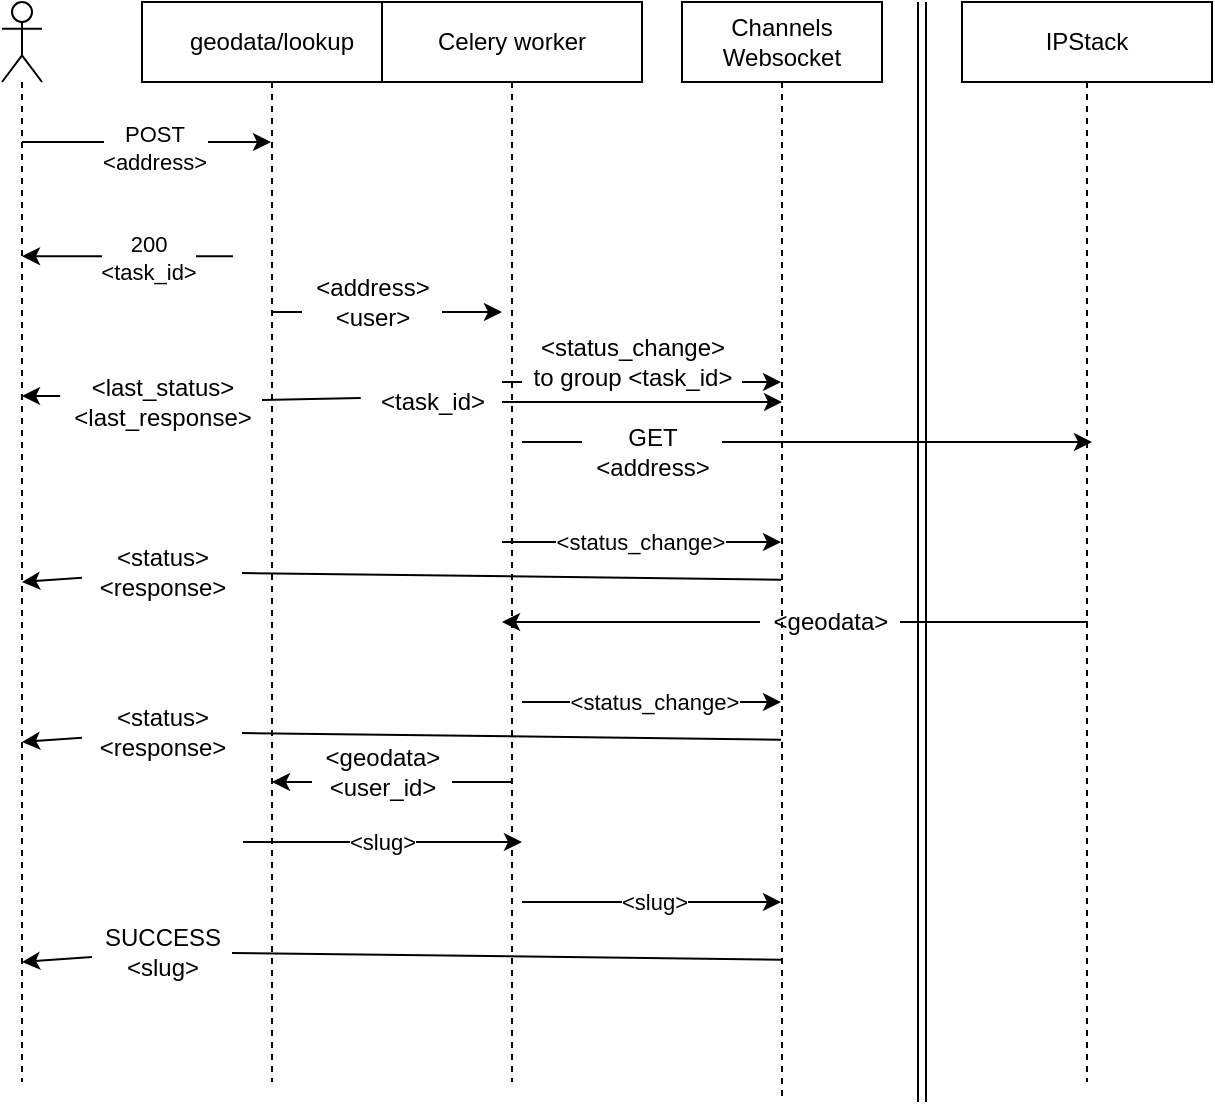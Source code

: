<mxfile version="17.2.4" type="device"><diagram id="HUmxe9L4jOAdNqc5EV0j" name="Page-1"><mxGraphModel dx="917" dy="558" grid="1" gridSize="10" guides="1" tooltips="1" connect="1" arrows="1" fold="1" page="1" pageScale="1" pageWidth="827" pageHeight="1169" math="0" shadow="0"><root><mxCell id="0"/><mxCell id="1" parent="0"/><mxCell id="QRoseE2KbWCvvn4R_Dpz-4" value="" style="shape=umlLifeline;participant=umlActor;perimeter=lifelinePerimeter;whiteSpace=wrap;html=1;container=1;collapsible=0;recursiveResize=0;verticalAlign=top;spacingTop=36;outlineConnect=0;" parent="1" vertex="1"><mxGeometry width="20" height="540" as="geometry"/></mxCell><mxCell id="QRoseE2KbWCvvn4R_Dpz-5" value="geodata/lookup" style="shape=umlLifeline;perimeter=lifelinePerimeter;whiteSpace=wrap;html=1;container=1;collapsible=0;recursiveResize=0;outlineConnect=0;" parent="1" vertex="1"><mxGeometry x="70" width="130" height="540" as="geometry"/></mxCell><mxCell id="Q4EY1iq1UNNuHDOeepVn-35" value="" style="endArrow=classic;html=1;rounded=0;" parent="QRoseE2KbWCvvn4R_Dpz-5" edge="1"><mxGeometry width="50" height="50" relative="1" as="geometry"><mxPoint x="50.501" y="420" as="sourcePoint"/><mxPoint x="190" y="420" as="targetPoint"/></mxGeometry></mxCell><mxCell id="Q4EY1iq1UNNuHDOeepVn-36" value="&amp;lt;slug&amp;gt;" style="edgeLabel;html=1;align=center;verticalAlign=middle;resizable=0;points=[];" parent="Q4EY1iq1UNNuHDOeepVn-35" vertex="1" connectable="0"><mxGeometry x="-0.266" relative="1" as="geometry"><mxPoint x="18" as="offset"/></mxGeometry></mxCell><mxCell id="Q4EY1iq1UNNuHDOeepVn-39" value="&amp;lt;task_id&amp;gt;" style="text;html=1;align=center;verticalAlign=middle;resizable=0;points=[];autosize=1;strokeColor=none;fillColor=default;" parent="QRoseE2KbWCvvn4R_Dpz-5" vertex="1"><mxGeometry x="110" y="190" width="70" height="20" as="geometry"/></mxCell><mxCell id="81IBPk4xcES-2iB5NoQA-8" value="" style="endArrow=classic;html=1;rounded=0;startArrow=none;" edge="1" parent="QRoseE2KbWCvvn4R_Dpz-5" source="81IBPk4xcES-2iB5NoQA-9"><mxGeometry width="50" height="50" relative="1" as="geometry"><mxPoint x="-110" y="420" as="sourcePoint"/><mxPoint x="-60.0" y="370" as="targetPoint"/></mxGeometry></mxCell><mxCell id="81IBPk4xcES-2iB5NoQA-9" value="&amp;lt;status&amp;gt;&lt;br&gt;&amp;lt;response&amp;gt;" style="text;html=1;align=center;verticalAlign=middle;resizable=0;points=[];autosize=1;strokeColor=none;fillColor=default;" vertex="1" parent="QRoseE2KbWCvvn4R_Dpz-5"><mxGeometry x="-30" y="350" width="80" height="30" as="geometry"/></mxCell><mxCell id="81IBPk4xcES-2iB5NoQA-10" value="" style="endArrow=none;html=1;rounded=0;" edge="1" parent="QRoseE2KbWCvvn4R_Dpz-5" target="81IBPk4xcES-2iB5NoQA-9"><mxGeometry width="50" height="50" relative="1" as="geometry"><mxPoint x="319.5" y="368.871" as="sourcePoint"/><mxPoint x="-60.0" y="370" as="targetPoint"/></mxGeometry></mxCell><mxCell id="r4cq722zmFoU5iKyD6Vl-1" value="" style="endArrow=classic;html=1;rounded=0;" parent="1" target="QRoseE2KbWCvvn4R_Dpz-5" edge="1"><mxGeometry width="50" height="50" relative="1" as="geometry"><mxPoint x="30" y="70" as="sourcePoint"/><mxPoint x="310" y="270" as="targetPoint"/><Array as="points"><mxPoint x="10" y="70"/><mxPoint x="30" y="70"/></Array></mxGeometry></mxCell><mxCell id="r4cq722zmFoU5iKyD6Vl-3" value="POST&lt;br&gt;&amp;lt;address&amp;gt;" style="edgeLabel;html=1;align=center;verticalAlign=middle;resizable=0;points=[];" parent="r4cq722zmFoU5iKyD6Vl-1" vertex="1" connectable="0"><mxGeometry x="0.171" y="-3" relative="1" as="geometry"><mxPoint x="1" as="offset"/></mxGeometry></mxCell><mxCell id="r4cq722zmFoU5iKyD6Vl-4" value="" style="endArrow=classic;html=1;rounded=0;exitX=0.052;exitY=0.839;exitDx=0;exitDy=0;exitPerimeter=0;" parent="1" target="QRoseE2KbWCvvn4R_Dpz-4" edge="1"><mxGeometry width="50" height="50" relative="1" as="geometry"><mxPoint x="115.52" y="127.12" as="sourcePoint"/><mxPoint x="310" y="260" as="targetPoint"/></mxGeometry></mxCell><mxCell id="r4cq722zmFoU5iKyD6Vl-5" value="200&lt;br&gt;&amp;lt;task_id&amp;gt;" style="edgeLabel;html=1;align=center;verticalAlign=middle;resizable=0;points=[];" parent="r4cq722zmFoU5iKyD6Vl-4" vertex="1" connectable="0"><mxGeometry x="-0.508" y="1" relative="1" as="geometry"><mxPoint x="-17" as="offset"/></mxGeometry></mxCell><mxCell id="r4cq722zmFoU5iKyD6Vl-6" value="Celery worker" style="shape=umlLifeline;perimeter=lifelinePerimeter;whiteSpace=wrap;html=1;container=1;collapsible=0;recursiveResize=0;outlineConnect=0;" parent="1" vertex="1"><mxGeometry x="190" width="130" height="540" as="geometry"/></mxCell><mxCell id="Q4EY1iq1UNNuHDOeepVn-9" value="" style="endArrow=classic;html=1;rounded=0;" parent="r4cq722zmFoU5iKyD6Vl-6" source="QRoseE2KbWCvvn4R_Dpz-5" edge="1"><mxGeometry width="50" height="50" relative="1" as="geometry"><mxPoint x="-50" y="145" as="sourcePoint"/><mxPoint x="60" y="155" as="targetPoint"/></mxGeometry></mxCell><mxCell id="Q4EY1iq1UNNuHDOeepVn-11" value="&amp;lt;address&amp;gt;&lt;br&gt;&amp;lt;user&amp;gt;" style="text;html=1;align=center;verticalAlign=middle;resizable=0;points=[];autosize=1;strokeColor=none;fillColor=default;" parent="r4cq722zmFoU5iKyD6Vl-6" vertex="1"><mxGeometry x="-40" y="135" width="70" height="30" as="geometry"/></mxCell><mxCell id="Q4EY1iq1UNNuHDOeepVn-32" value="" style="endArrow=classic;html=1;rounded=0;" parent="r4cq722zmFoU5iKyD6Vl-6" edge="1"><mxGeometry width="50" height="50" relative="1" as="geometry"><mxPoint x="70" y="450" as="sourcePoint"/><mxPoint x="199.5" y="450" as="targetPoint"/></mxGeometry></mxCell><mxCell id="Q4EY1iq1UNNuHDOeepVn-33" value="&amp;lt;slug&amp;gt;" style="edgeLabel;html=1;align=center;verticalAlign=middle;resizable=0;points=[];" parent="Q4EY1iq1UNNuHDOeepVn-32" vertex="1" connectable="0"><mxGeometry x="-0.266" relative="1" as="geometry"><mxPoint x="18" as="offset"/></mxGeometry></mxCell><mxCell id="r4cq722zmFoU5iKyD6Vl-8" value="Channels&lt;br&gt;Websocket" style="shape=umlLifeline;perimeter=lifelinePerimeter;whiteSpace=wrap;html=1;container=1;collapsible=0;recursiveResize=0;outlineConnect=0;" parent="1" vertex="1"><mxGeometry x="340" width="100" height="550" as="geometry"/></mxCell><mxCell id="Q4EY1iq1UNNuHDOeepVn-38" value="" style="endArrow=classic;html=1;rounded=0;startArrow=none;startFill=1;" parent="r4cq722zmFoU5iKyD6Vl-8" source="Q4EY1iq1UNNuHDOeepVn-39" edge="1"><mxGeometry width="50" height="50" relative="1" as="geometry"><mxPoint y="250" as="sourcePoint"/><mxPoint x="50" y="200" as="targetPoint"/></mxGeometry></mxCell><mxCell id="Q4EY1iq1UNNuHDOeepVn-14" value="" style="endArrow=classic;html=1;rounded=0;" parent="r4cq722zmFoU5iKyD6Vl-8" target="r4cq722zmFoU5iKyD6Vl-8" edge="1"><mxGeometry width="50" height="50" relative="1" as="geometry"><mxPoint x="-89.999" y="190" as="sourcePoint"/><mxPoint x="44.771" y="190" as="targetPoint"/></mxGeometry></mxCell><mxCell id="Q4EY1iq1UNNuHDOeepVn-15" value="&amp;lt;status_change&amp;gt;&lt;br&gt;to group &amp;lt;task_id&amp;gt;" style="text;html=1;align=center;verticalAlign=middle;resizable=0;points=[];autosize=1;strokeColor=none;fillColor=default;" parent="r4cq722zmFoU5iKyD6Vl-8" vertex="1"><mxGeometry x="-80" y="165" width="110" height="30" as="geometry"/></mxCell><mxCell id="Q4EY1iq1UNNuHDOeepVn-20" value="" style="endArrow=classic;html=1;rounded=0;" parent="r4cq722zmFoU5iKyD6Vl-8" edge="1"><mxGeometry width="50" height="50" relative="1" as="geometry"><mxPoint x="-89.999" y="270" as="sourcePoint"/><mxPoint x="49.5" y="270" as="targetPoint"/></mxGeometry></mxCell><mxCell id="Q4EY1iq1UNNuHDOeepVn-21" value="&amp;lt;status_change&amp;gt;" style="edgeLabel;html=1;align=center;verticalAlign=middle;resizable=0;points=[];" parent="Q4EY1iq1UNNuHDOeepVn-20" vertex="1" connectable="0"><mxGeometry x="-0.266" relative="1" as="geometry"><mxPoint x="18" as="offset"/></mxGeometry></mxCell><mxCell id="Q4EY1iq1UNNuHDOeepVn-27" value="" style="endArrow=classic;html=1;rounded=0;" parent="r4cq722zmFoU5iKyD6Vl-8" edge="1"><mxGeometry width="50" height="50" relative="1" as="geometry"><mxPoint x="-80" y="350" as="sourcePoint"/><mxPoint x="49.5" y="350" as="targetPoint"/></mxGeometry></mxCell><mxCell id="Q4EY1iq1UNNuHDOeepVn-28" value="&amp;lt;status_change&amp;gt;" style="edgeLabel;html=1;align=center;verticalAlign=middle;resizable=0;points=[];" parent="Q4EY1iq1UNNuHDOeepVn-27" vertex="1" connectable="0"><mxGeometry x="-0.266" relative="1" as="geometry"><mxPoint x="18" as="offset"/></mxGeometry></mxCell><mxCell id="r4cq722zmFoU5iKyD6Vl-13" value="IPStack" style="shape=umlLifeline;perimeter=lifelinePerimeter;whiteSpace=wrap;html=1;container=1;collapsible=0;recursiveResize=0;outlineConnect=0;" parent="1" vertex="1"><mxGeometry x="480" width="125" height="540" as="geometry"/></mxCell><mxCell id="Q4EY1iq1UNNuHDOeepVn-16" value="" style="endArrow=classic;html=1;rounded=0;" parent="r4cq722zmFoU5iKyD6Vl-13" edge="1"><mxGeometry width="50" height="50" relative="1" as="geometry"><mxPoint x="-220" y="220" as="sourcePoint"/><mxPoint x="65.001" y="220" as="targetPoint"/></mxGeometry></mxCell><mxCell id="Q4EY1iq1UNNuHDOeepVn-12" value="" style="endArrow=none;html=1;rounded=0;shape=link;" parent="1" edge="1"><mxGeometry width="50" height="50" relative="1" as="geometry"><mxPoint x="460" y="550" as="sourcePoint"/><mxPoint x="460" as="targetPoint"/></mxGeometry></mxCell><mxCell id="Q4EY1iq1UNNuHDOeepVn-17" value="GET&lt;br&gt;&amp;lt;address&amp;gt;" style="text;html=1;align=center;verticalAlign=middle;resizable=0;points=[];autosize=1;strokeColor=none;fillColor=default;" parent="1" vertex="1"><mxGeometry x="290" y="210" width="70" height="30" as="geometry"/></mxCell><mxCell id="Q4EY1iq1UNNuHDOeepVn-23" value="" style="endArrow=classic;html=1;rounded=0;startArrow=none;" parent="1" source="Q4EY1iq1UNNuHDOeepVn-25" edge="1"><mxGeometry width="50" height="50" relative="1" as="geometry"><mxPoint x="543" y="310" as="sourcePoint"/><mxPoint x="250" y="310" as="targetPoint"/></mxGeometry></mxCell><mxCell id="Q4EY1iq1UNNuHDOeepVn-25" value="&amp;lt;geodata&amp;gt;" style="text;html=1;align=center;verticalAlign=middle;resizable=0;points=[];autosize=1;strokeColor=none;fillColor=none;" parent="1" vertex="1"><mxGeometry x="379" y="300" width="70" height="20" as="geometry"/></mxCell><mxCell id="Q4EY1iq1UNNuHDOeepVn-26" value="" style="endArrow=none;html=1;rounded=0;" parent="1" target="Q4EY1iq1UNNuHDOeepVn-25" edge="1"><mxGeometry width="50" height="50" relative="1" as="geometry"><mxPoint x="543" y="310" as="sourcePoint"/><mxPoint x="250" y="310" as="targetPoint"/></mxGeometry></mxCell><mxCell id="Q4EY1iq1UNNuHDOeepVn-30" value="" style="endArrow=classic;html=1;rounded=0;" parent="1" source="r4cq722zmFoU5iKyD6Vl-6" target="QRoseE2KbWCvvn4R_Dpz-5" edge="1"><mxGeometry width="50" height="50" relative="1" as="geometry"><mxPoint x="170" y="370" as="sourcePoint"/><mxPoint x="230" y="320" as="targetPoint"/><Array as="points"><mxPoint x="160" y="390"/></Array></mxGeometry></mxCell><mxCell id="Q4EY1iq1UNNuHDOeepVn-31" value="&amp;lt;geodata&amp;gt;&lt;br&gt;&amp;lt;user_id&amp;gt;" style="text;html=1;align=center;verticalAlign=middle;resizable=0;points=[];autosize=1;strokeColor=none;fillColor=default;" parent="1" vertex="1"><mxGeometry x="155" y="370" width="70" height="30" as="geometry"/></mxCell><mxCell id="Q4EY1iq1UNNuHDOeepVn-40" value="" style="endArrow=none;html=1;rounded=0;startArrow=none;startFill=1;entryX=-0.009;entryY=0.4;entryDx=0;entryDy=0;entryPerimeter=0;" parent="1" source="81IBPk4xcES-2iB5NoQA-2" target="Q4EY1iq1UNNuHDOeepVn-39" edge="1"><mxGeometry width="50" height="50" relative="1" as="geometry"><mxPoint x="349.7" y="200" as="sourcePoint"/><mxPoint x="730" y="200" as="targetPoint"/></mxGeometry></mxCell><mxCell id="81IBPk4xcES-2iB5NoQA-2" value="&amp;lt;last_status&amp;gt;&lt;br&gt;&amp;lt;last_response&amp;gt;" style="text;html=1;align=center;verticalAlign=middle;resizable=0;points=[];autosize=1;strokeColor=none;fillColor=default;" vertex="1" parent="1"><mxGeometry x="30" y="185" width="100" height="30" as="geometry"/></mxCell><mxCell id="81IBPk4xcES-2iB5NoQA-4" value="" style="endArrow=none;html=1;rounded=0;startArrow=classic;startFill=1;entryX=-0.009;entryY=0.4;entryDx=0;entryDy=0;entryPerimeter=0;" edge="1" parent="1" source="QRoseE2KbWCvvn4R_Dpz-4" target="81IBPk4xcES-2iB5NoQA-2"><mxGeometry width="50" height="50" relative="1" as="geometry"><mxPoint x="9.855" y="198.0" as="sourcePoint"/><mxPoint x="179.37" y="198.0" as="targetPoint"/></mxGeometry></mxCell><mxCell id="81IBPk4xcES-2iB5NoQA-5" value="" style="endArrow=classic;html=1;rounded=0;startArrow=none;" edge="1" parent="1" source="81IBPk4xcES-2iB5NoQA-6"><mxGeometry width="50" height="50" relative="1" as="geometry"><mxPoint x="-40" y="340" as="sourcePoint"/><mxPoint x="10" y="290" as="targetPoint"/></mxGeometry></mxCell><mxCell id="81IBPk4xcES-2iB5NoQA-6" value="&amp;lt;status&amp;gt;&lt;br&gt;&amp;lt;response&amp;gt;" style="text;html=1;align=center;verticalAlign=middle;resizable=0;points=[];autosize=1;strokeColor=none;fillColor=default;" vertex="1" parent="1"><mxGeometry x="40" y="270" width="80" height="30" as="geometry"/></mxCell><mxCell id="81IBPk4xcES-2iB5NoQA-7" value="" style="endArrow=none;html=1;rounded=0;" edge="1" parent="1" target="81IBPk4xcES-2iB5NoQA-6"><mxGeometry width="50" height="50" relative="1" as="geometry"><mxPoint x="389.5" y="288.871" as="sourcePoint"/><mxPoint x="10.0" y="290" as="targetPoint"/></mxGeometry></mxCell><mxCell id="81IBPk4xcES-2iB5NoQA-11" value="" style="endArrow=classic;html=1;rounded=0;startArrow=none;" edge="1" parent="1" source="81IBPk4xcES-2iB5NoQA-12"><mxGeometry width="50" height="50" relative="1" as="geometry"><mxPoint x="-40" y="530" as="sourcePoint"/><mxPoint x="10.0" y="480" as="targetPoint"/></mxGeometry></mxCell><mxCell id="81IBPk4xcES-2iB5NoQA-12" value="SUCCESS&lt;br&gt;&amp;lt;slug&amp;gt;" style="text;html=1;align=center;verticalAlign=middle;resizable=0;points=[];autosize=1;strokeColor=none;fillColor=default;" vertex="1" parent="1"><mxGeometry x="45" y="460" width="70" height="30" as="geometry"/></mxCell><mxCell id="81IBPk4xcES-2iB5NoQA-13" value="" style="endArrow=none;html=1;rounded=0;" edge="1" parent="1" target="81IBPk4xcES-2iB5NoQA-12"><mxGeometry width="50" height="50" relative="1" as="geometry"><mxPoint x="389.5" y="478.871" as="sourcePoint"/><mxPoint x="10.0" y="480" as="targetPoint"/></mxGeometry></mxCell></root></mxGraphModel></diagram></mxfile>